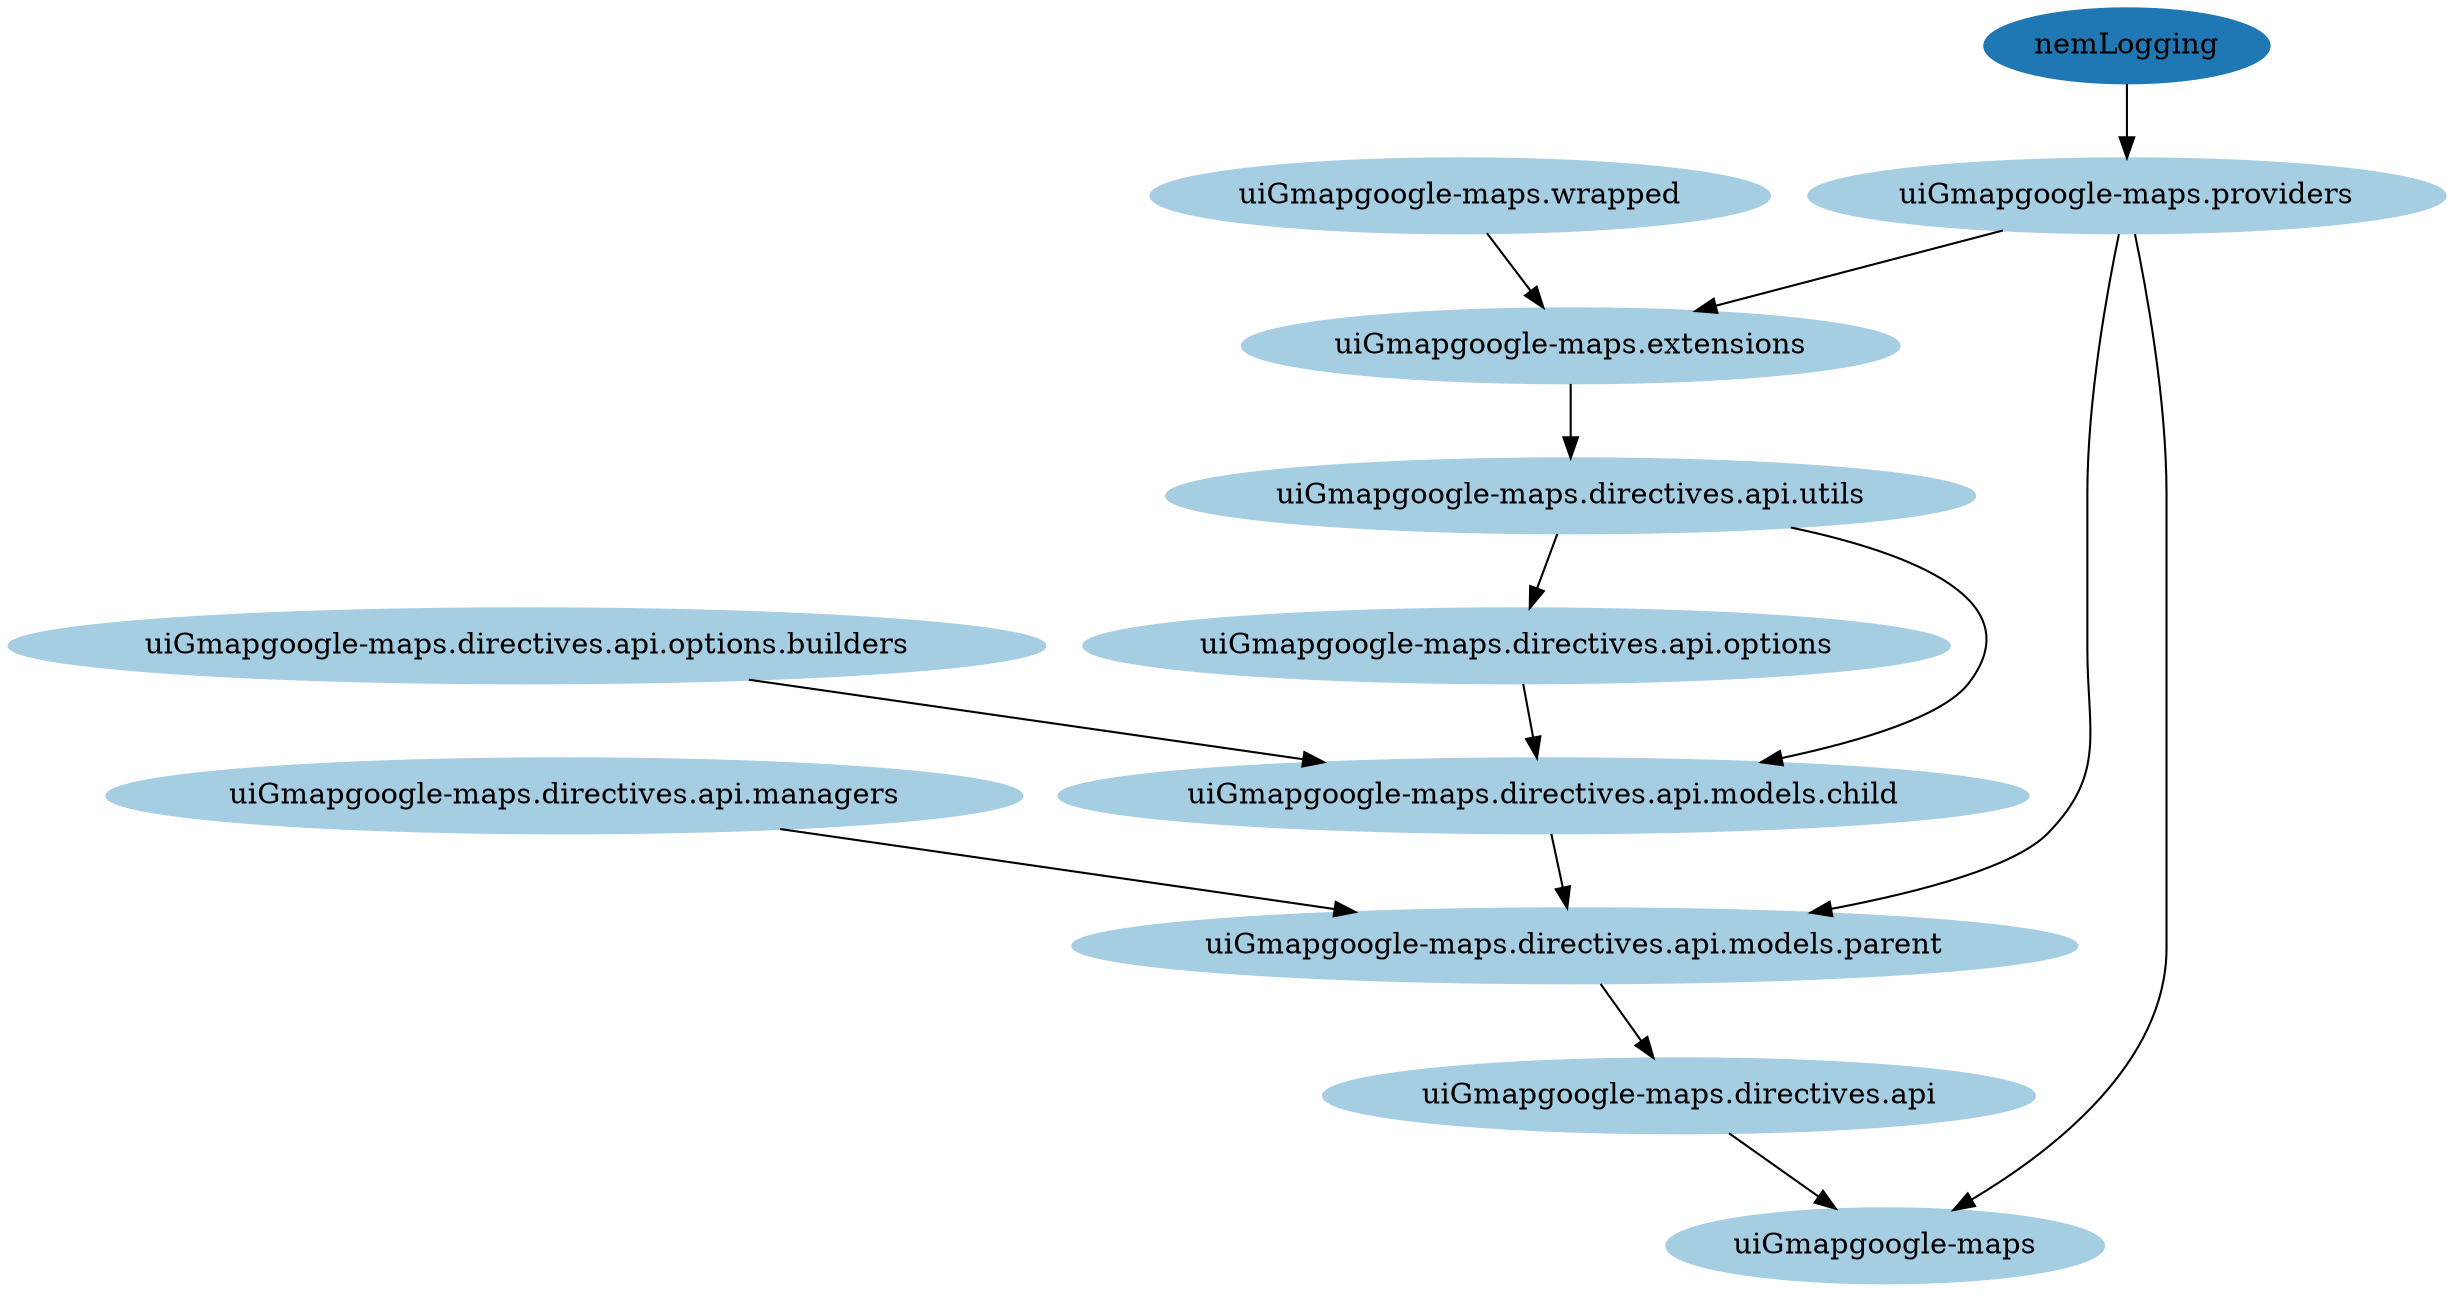 digraph dependencies {
  node[shape="ellipse",style="filled",colorscheme=paired12]

  
    "uiGmapgoogle-maps.providers"[label="uiGmapgoogle-maps.providers", color=1]
  
    "uiGmapgoogle-maps.wrapped"[label="uiGmapgoogle-maps.wrapped", color=1]
  
    "uiGmapgoogle-maps.extensions"[label="uiGmapgoogle-maps.extensions", color=1]
  
    "uiGmapgoogle-maps.directives.api.utils"[label="uiGmapgoogle-maps.directives.api.utils", color=1]
  
    "uiGmapgoogle-maps.directives.api.managers"[label="uiGmapgoogle-maps.directives.api.managers", color=1]
  
    "uiGmapgoogle-maps.directives.api.options"[label="uiGmapgoogle-maps.directives.api.options", color=1]
  
    "uiGmapgoogle-maps.directives.api.options.builders"[label="uiGmapgoogle-maps.directives.api.options.builders", color=1]
  
    "uiGmapgoogle-maps.directives.api.models.child"[label="uiGmapgoogle-maps.directives.api.models.child", color=1]
  
    "uiGmapgoogle-maps.directives.api.models.parent"[label="uiGmapgoogle-maps.directives.api.models.parent", color=1]
  
    "uiGmapgoogle-maps.directives.api"[label="uiGmapgoogle-maps.directives.api", color=1]
  
    "uiGmapgoogle-maps"[label="uiGmapgoogle-maps", color=1]
  

  node[shape="ellipse",style="filled",color=2]
  
    
      "nemLogging" -> "uiGmapgoogle-maps.providers"
    
  
    
  
    
      "uiGmapgoogle-maps.wrapped" -> "uiGmapgoogle-maps.extensions"
    
      "uiGmapgoogle-maps.providers" -> "uiGmapgoogle-maps.extensions"
    
  
    
      "uiGmapgoogle-maps.extensions" -> "uiGmapgoogle-maps.directives.api.utils"
    
  
    
  
    
      "uiGmapgoogle-maps.directives.api.utils" -> "uiGmapgoogle-maps.directives.api.options"
    
  
    
  
    
      "uiGmapgoogle-maps.directives.api.utils" -> "uiGmapgoogle-maps.directives.api.models.child"
    
      "uiGmapgoogle-maps.directives.api.options" -> "uiGmapgoogle-maps.directives.api.models.child"
    
      "uiGmapgoogle-maps.directives.api.options.builders" -> "uiGmapgoogle-maps.directives.api.models.child"
    
  
    
      "uiGmapgoogle-maps.directives.api.managers" -> "uiGmapgoogle-maps.directives.api.models.parent"
    
      "uiGmapgoogle-maps.directives.api.models.child" -> "uiGmapgoogle-maps.directives.api.models.parent"
    
      "uiGmapgoogle-maps.providers" -> "uiGmapgoogle-maps.directives.api.models.parent"
    
  
    
      "uiGmapgoogle-maps.directives.api.models.parent" -> "uiGmapgoogle-maps.directives.api"
    
  
    
      "uiGmapgoogle-maps.directives.api" -> "uiGmapgoogle-maps"
    
      "uiGmapgoogle-maps.providers" -> "uiGmapgoogle-maps"
    
  
}

